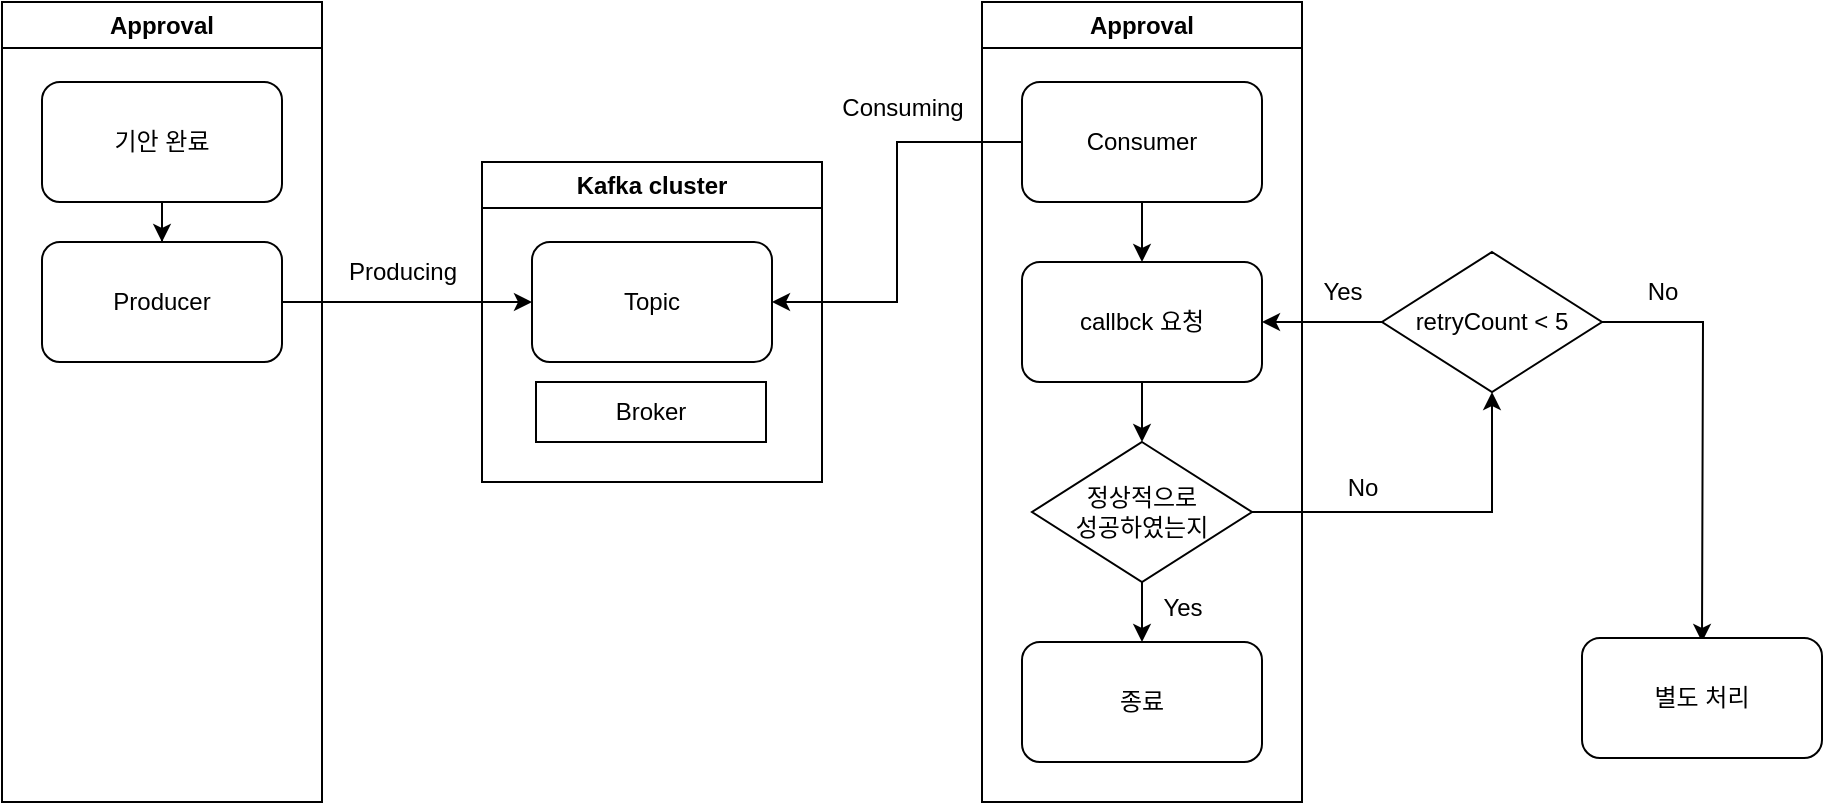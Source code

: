 <mxfile version="24.8.4">
  <diagram id="C5RBs43oDa-KdzZeNtuy" name="Page-1">
    <mxGraphModel dx="1050" dy="557" grid="1" gridSize="10" guides="1" tooltips="1" connect="1" arrows="1" fold="1" page="1" pageScale="1" pageWidth="1169" pageHeight="827" math="0" shadow="0">
      <root>
        <mxCell id="WIyWlLk6GJQsqaUBKTNV-0" />
        <mxCell id="WIyWlLk6GJQsqaUBKTNV-1" parent="WIyWlLk6GJQsqaUBKTNV-0" />
        <mxCell id="jnVZOQeiPzx1CEPFSUkW-0" value="Approval" style="swimlane;whiteSpace=wrap;html=1;" vertex="1" parent="WIyWlLk6GJQsqaUBKTNV-1">
          <mxGeometry x="30" y="120" width="160" height="400" as="geometry" />
        </mxCell>
        <mxCell id="jnVZOQeiPzx1CEPFSUkW-1" value="" style="edgeStyle=orthogonalEdgeStyle;rounded=0;orthogonalLoop=1;jettySize=auto;html=1;" edge="1" parent="jnVZOQeiPzx1CEPFSUkW-0" source="jnVZOQeiPzx1CEPFSUkW-2" target="jnVZOQeiPzx1CEPFSUkW-3">
          <mxGeometry relative="1" as="geometry" />
        </mxCell>
        <mxCell id="jnVZOQeiPzx1CEPFSUkW-2" value="기안 완료" style="rounded=1;whiteSpace=wrap;html=1;" vertex="1" parent="jnVZOQeiPzx1CEPFSUkW-0">
          <mxGeometry x="20" y="40" width="120" height="60" as="geometry" />
        </mxCell>
        <mxCell id="jnVZOQeiPzx1CEPFSUkW-3" value="Producer" style="whiteSpace=wrap;html=1;rounded=1;" vertex="1" parent="jnVZOQeiPzx1CEPFSUkW-0">
          <mxGeometry x="20" y="120" width="120" height="60" as="geometry" />
        </mxCell>
        <mxCell id="jnVZOQeiPzx1CEPFSUkW-4" value="Kafka cluster" style="swimlane;whiteSpace=wrap;html=1;" vertex="1" parent="WIyWlLk6GJQsqaUBKTNV-1">
          <mxGeometry x="270" y="200" width="170" height="160" as="geometry" />
        </mxCell>
        <mxCell id="jnVZOQeiPzx1CEPFSUkW-5" value="Topic" style="rounded=1;whiteSpace=wrap;html=1;" vertex="1" parent="jnVZOQeiPzx1CEPFSUkW-4">
          <mxGeometry x="25" y="40" width="120" height="60" as="geometry" />
        </mxCell>
        <mxCell id="jnVZOQeiPzx1CEPFSUkW-6" value="Broker" style="rounded=0;whiteSpace=wrap;html=1;" vertex="1" parent="jnVZOQeiPzx1CEPFSUkW-4">
          <mxGeometry x="27" y="110" width="115" height="30" as="geometry" />
        </mxCell>
        <mxCell id="jnVZOQeiPzx1CEPFSUkW-7" style="edgeStyle=orthogonalEdgeStyle;rounded=0;orthogonalLoop=1;jettySize=auto;html=1;exitX=1;exitY=0.5;exitDx=0;exitDy=0;" edge="1" parent="WIyWlLk6GJQsqaUBKTNV-1" source="jnVZOQeiPzx1CEPFSUkW-3" target="jnVZOQeiPzx1CEPFSUkW-5">
          <mxGeometry relative="1" as="geometry">
            <mxPoint x="300" y="270.034" as="targetPoint" />
          </mxGeometry>
        </mxCell>
        <mxCell id="jnVZOQeiPzx1CEPFSUkW-8" value="Producing" style="text;html=1;align=center;verticalAlign=middle;resizable=0;points=[];autosize=1;strokeColor=none;fillColor=none;" vertex="1" parent="WIyWlLk6GJQsqaUBKTNV-1">
          <mxGeometry x="190" y="240" width="80" height="30" as="geometry" />
        </mxCell>
        <mxCell id="jnVZOQeiPzx1CEPFSUkW-9" value="Approval" style="swimlane;whiteSpace=wrap;html=1;" vertex="1" parent="WIyWlLk6GJQsqaUBKTNV-1">
          <mxGeometry x="520" y="120" width="160" height="400" as="geometry" />
        </mxCell>
        <mxCell id="jnVZOQeiPzx1CEPFSUkW-10" value="Consumer" style="whiteSpace=wrap;html=1;rounded=1;" vertex="1" parent="jnVZOQeiPzx1CEPFSUkW-9">
          <mxGeometry x="20" y="40" width="120" height="60" as="geometry" />
        </mxCell>
        <mxCell id="jnVZOQeiPzx1CEPFSUkW-11" value="callbck 요청" style="rounded=1;whiteSpace=wrap;html=1;" vertex="1" parent="jnVZOQeiPzx1CEPFSUkW-9">
          <mxGeometry x="20" y="130" width="120" height="60" as="geometry" />
        </mxCell>
        <mxCell id="jnVZOQeiPzx1CEPFSUkW-12" style="edgeStyle=orthogonalEdgeStyle;rounded=0;orthogonalLoop=1;jettySize=auto;html=1;exitX=0.5;exitY=1;exitDx=0;exitDy=0;" edge="1" parent="jnVZOQeiPzx1CEPFSUkW-9" source="jnVZOQeiPzx1CEPFSUkW-10" target="jnVZOQeiPzx1CEPFSUkW-11">
          <mxGeometry relative="1" as="geometry">
            <mxPoint x="80" y="130" as="targetPoint" />
          </mxGeometry>
        </mxCell>
        <mxCell id="jnVZOQeiPzx1CEPFSUkW-13" style="edgeStyle=orthogonalEdgeStyle;rounded=0;orthogonalLoop=1;jettySize=auto;html=1;exitX=0.5;exitY=1;exitDx=0;exitDy=0;" edge="1" parent="jnVZOQeiPzx1CEPFSUkW-9" source="jnVZOQeiPzx1CEPFSUkW-14">
          <mxGeometry relative="1" as="geometry">
            <mxPoint x="80" y="320" as="targetPoint" />
          </mxGeometry>
        </mxCell>
        <mxCell id="jnVZOQeiPzx1CEPFSUkW-14" value="정상적으로&lt;div&gt;성공하였는지&lt;/div&gt;" style="rhombus;whiteSpace=wrap;html=1;" vertex="1" parent="jnVZOQeiPzx1CEPFSUkW-9">
          <mxGeometry x="25" y="220" width="110" height="70" as="geometry" />
        </mxCell>
        <mxCell id="jnVZOQeiPzx1CEPFSUkW-15" style="edgeStyle=orthogonalEdgeStyle;rounded=0;orthogonalLoop=1;jettySize=auto;html=1;exitX=0.5;exitY=1;exitDx=0;exitDy=0;" edge="1" parent="jnVZOQeiPzx1CEPFSUkW-9" source="jnVZOQeiPzx1CEPFSUkW-11" target="jnVZOQeiPzx1CEPFSUkW-14">
          <mxGeometry relative="1" as="geometry">
            <mxPoint x="80" y="220" as="targetPoint" />
          </mxGeometry>
        </mxCell>
        <mxCell id="jnVZOQeiPzx1CEPFSUkW-16" value="종료" style="rounded=1;whiteSpace=wrap;html=1;" vertex="1" parent="jnVZOQeiPzx1CEPFSUkW-9">
          <mxGeometry x="20" y="320" width="120" height="60" as="geometry" />
        </mxCell>
        <mxCell id="jnVZOQeiPzx1CEPFSUkW-17" style="edgeStyle=orthogonalEdgeStyle;rounded=0;orthogonalLoop=1;jettySize=auto;html=1;entryX=1;entryY=0.5;entryDx=0;entryDy=0;" edge="1" parent="WIyWlLk6GJQsqaUBKTNV-1" source="jnVZOQeiPzx1CEPFSUkW-10" target="jnVZOQeiPzx1CEPFSUkW-5">
          <mxGeometry relative="1" as="geometry" />
        </mxCell>
        <mxCell id="jnVZOQeiPzx1CEPFSUkW-18" value="Consuming" style="text;html=1;align=center;verticalAlign=middle;resizable=0;points=[];autosize=1;strokeColor=none;fillColor=none;" vertex="1" parent="WIyWlLk6GJQsqaUBKTNV-1">
          <mxGeometry x="440" y="158" width="80" height="30" as="geometry" />
        </mxCell>
        <mxCell id="jnVZOQeiPzx1CEPFSUkW-19" value="Yes" style="text;html=1;align=center;verticalAlign=middle;resizable=0;points=[];autosize=1;strokeColor=none;fillColor=none;" vertex="1" parent="WIyWlLk6GJQsqaUBKTNV-1">
          <mxGeometry x="600" y="408" width="40" height="30" as="geometry" />
        </mxCell>
        <mxCell id="jnVZOQeiPzx1CEPFSUkW-20" value="" style="edgeStyle=orthogonalEdgeStyle;rounded=0;orthogonalLoop=1;jettySize=auto;html=1;" edge="1" parent="WIyWlLk6GJQsqaUBKTNV-1" source="jnVZOQeiPzx1CEPFSUkW-22" target="jnVZOQeiPzx1CEPFSUkW-11">
          <mxGeometry relative="1" as="geometry" />
        </mxCell>
        <mxCell id="jnVZOQeiPzx1CEPFSUkW-21" style="edgeStyle=orthogonalEdgeStyle;rounded=0;orthogonalLoop=1;jettySize=auto;html=1;exitX=1;exitY=0.5;exitDx=0;exitDy=0;" edge="1" parent="WIyWlLk6GJQsqaUBKTNV-1" source="jnVZOQeiPzx1CEPFSUkW-22">
          <mxGeometry relative="1" as="geometry">
            <mxPoint x="880" y="440" as="targetPoint" />
          </mxGeometry>
        </mxCell>
        <mxCell id="jnVZOQeiPzx1CEPFSUkW-22" value="retryCount &amp;lt; 5" style="rhombus;whiteSpace=wrap;html=1;" vertex="1" parent="WIyWlLk6GJQsqaUBKTNV-1">
          <mxGeometry x="720" y="245" width="110" height="70" as="geometry" />
        </mxCell>
        <mxCell id="jnVZOQeiPzx1CEPFSUkW-23" style="edgeStyle=orthogonalEdgeStyle;rounded=0;orthogonalLoop=1;jettySize=auto;html=1;entryX=0.5;entryY=1;entryDx=0;entryDy=0;" edge="1" parent="WIyWlLk6GJQsqaUBKTNV-1" source="jnVZOQeiPzx1CEPFSUkW-14" target="jnVZOQeiPzx1CEPFSUkW-22">
          <mxGeometry relative="1" as="geometry">
            <mxPoint x="760" y="310" as="targetPoint" />
          </mxGeometry>
        </mxCell>
        <mxCell id="jnVZOQeiPzx1CEPFSUkW-24" value="Yes" style="text;html=1;align=center;verticalAlign=middle;resizable=0;points=[];autosize=1;strokeColor=none;fillColor=none;" vertex="1" parent="WIyWlLk6GJQsqaUBKTNV-1">
          <mxGeometry x="680" y="250" width="40" height="30" as="geometry" />
        </mxCell>
        <mxCell id="jnVZOQeiPzx1CEPFSUkW-25" value="별도 처리" style="rounded=1;whiteSpace=wrap;html=1;" vertex="1" parent="WIyWlLk6GJQsqaUBKTNV-1">
          <mxGeometry x="820" y="438" width="120" height="60" as="geometry" />
        </mxCell>
        <mxCell id="jnVZOQeiPzx1CEPFSUkW-26" value="No" style="text;html=1;align=center;verticalAlign=middle;resizable=0;points=[];autosize=1;strokeColor=none;fillColor=none;" vertex="1" parent="WIyWlLk6GJQsqaUBKTNV-1">
          <mxGeometry x="840" y="250" width="40" height="30" as="geometry" />
        </mxCell>
        <mxCell id="jnVZOQeiPzx1CEPFSUkW-27" value="No" style="text;html=1;align=center;verticalAlign=middle;resizable=0;points=[];autosize=1;strokeColor=none;fillColor=none;" vertex="1" parent="WIyWlLk6GJQsqaUBKTNV-1">
          <mxGeometry x="690" y="348" width="40" height="30" as="geometry" />
        </mxCell>
      </root>
    </mxGraphModel>
  </diagram>
</mxfile>
